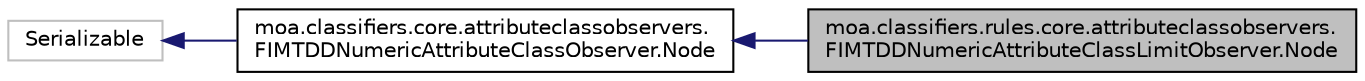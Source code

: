 digraph "moa.classifiers.rules.core.attributeclassobservers.FIMTDDNumericAttributeClassLimitObserver.Node"
{
 // LATEX_PDF_SIZE
  edge [fontname="Helvetica",fontsize="10",labelfontname="Helvetica",labelfontsize="10"];
  node [fontname="Helvetica",fontsize="10",shape=record];
  rankdir="LR";
  Node1 [label="moa.classifiers.rules.core.attributeclassobservers.\lFIMTDDNumericAttributeClassLimitObserver.Node",height=0.2,width=0.4,color="black", fillcolor="grey75", style="filled", fontcolor="black",tooltip=" "];
  Node2 -> Node1 [dir="back",color="midnightblue",fontsize="10",style="solid",fontname="Helvetica"];
  Node2 [label="moa.classifiers.core.attributeclassobservers.\lFIMTDDNumericAttributeClassObserver.Node",height=0.2,width=0.4,color="black", fillcolor="white", style="filled",URL="$classmoa_1_1classifiers_1_1core_1_1attributeclassobservers_1_1_f_i_m_t_d_d_numeric_attribute_class_observer_1_1_node.html",tooltip=" "];
  Node3 -> Node2 [dir="back",color="midnightblue",fontsize="10",style="solid",fontname="Helvetica"];
  Node3 [label="Serializable",height=0.2,width=0.4,color="grey75", fillcolor="white", style="filled",tooltip=" "];
}
